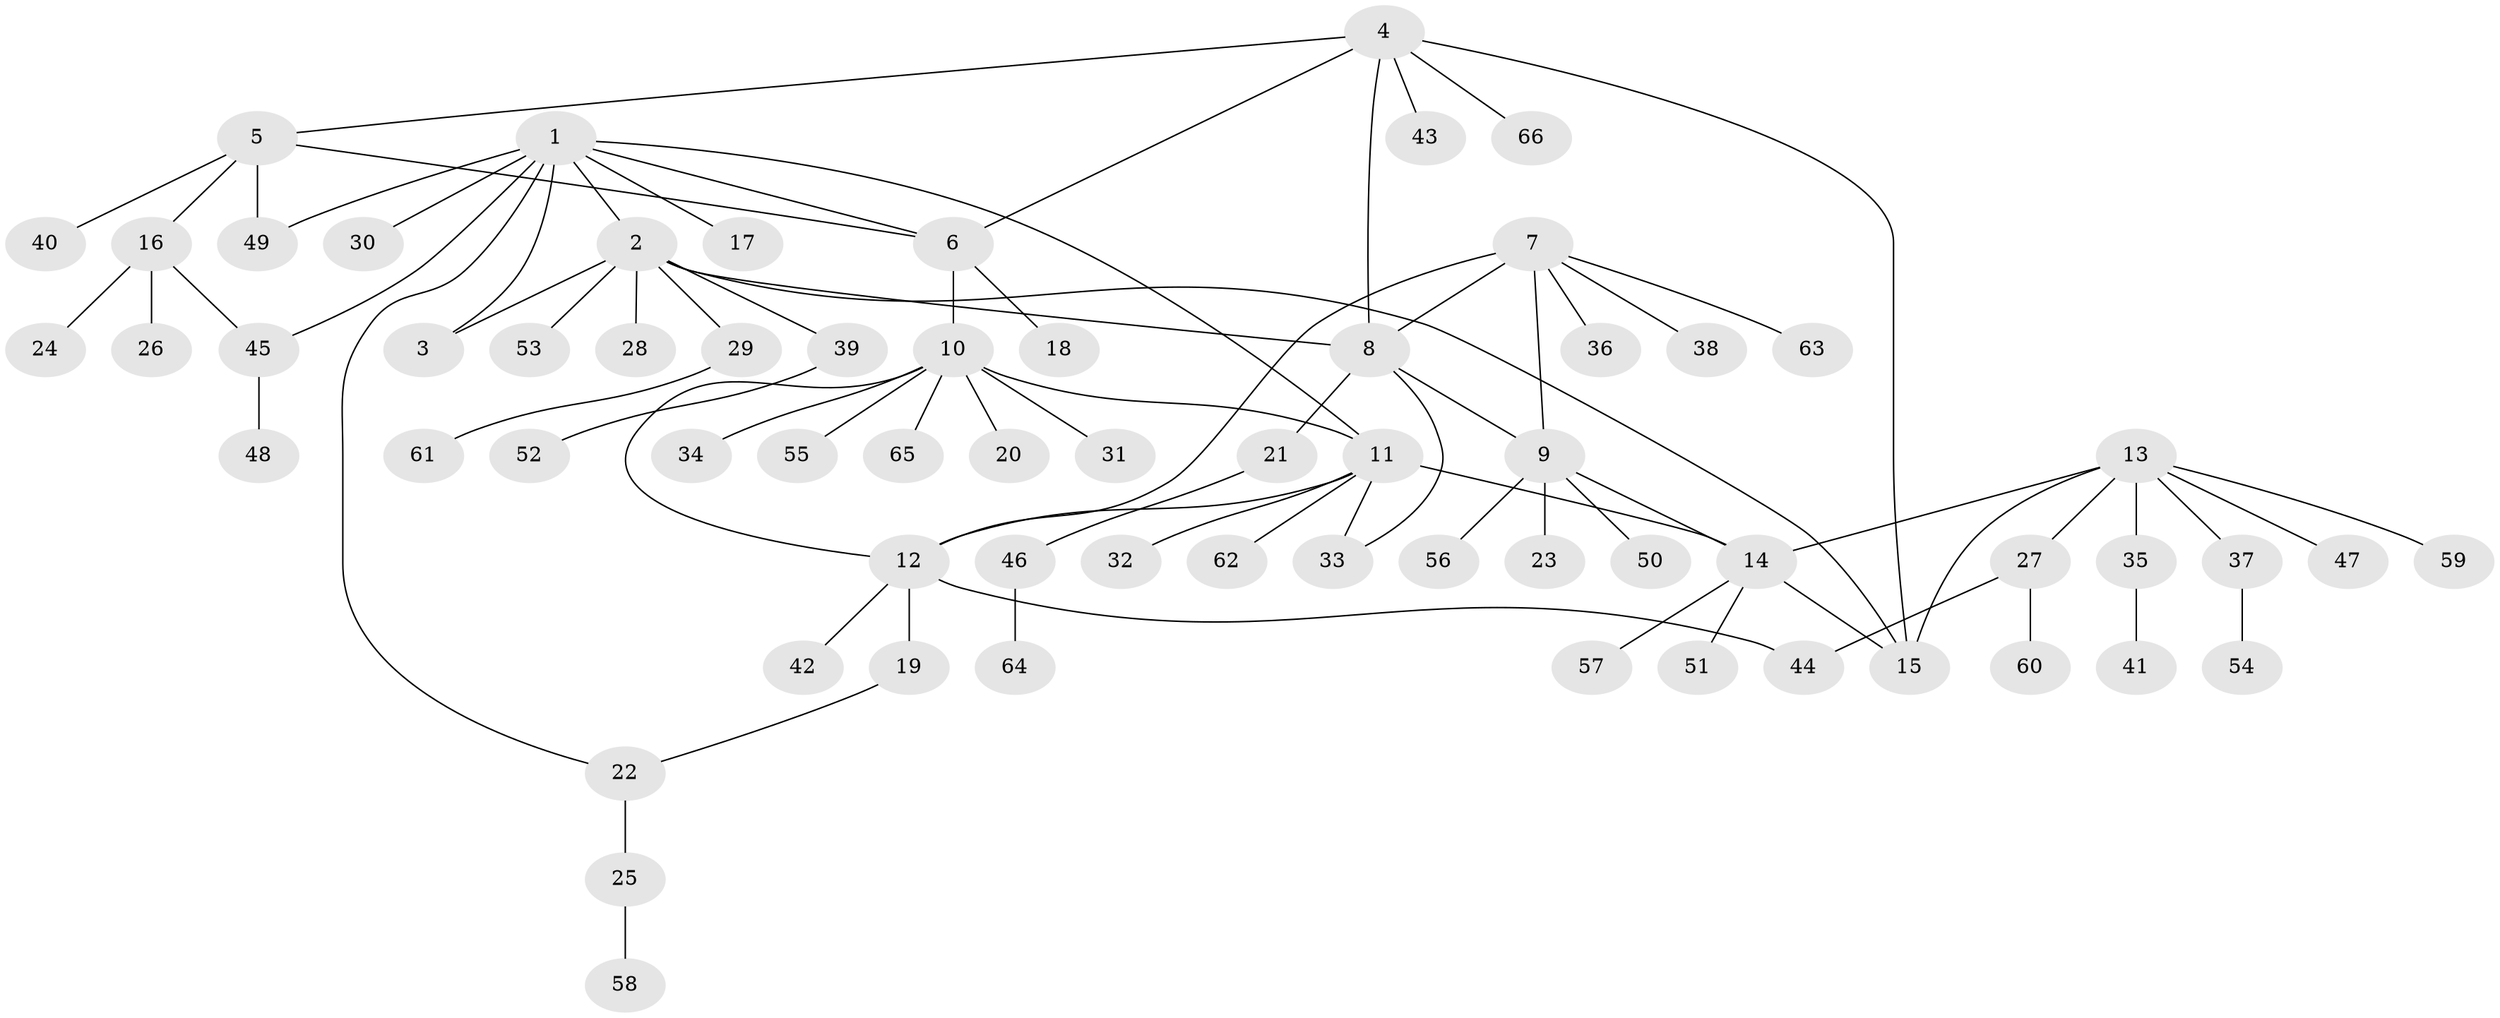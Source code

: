 // coarse degree distribution, {5: 0.15, 2: 0.1, 3: 0.15, 6: 0.05, 1: 0.35, 4: 0.15, 7: 0.05}
// Generated by graph-tools (version 1.1) at 2025/37/03/04/25 23:37:42]
// undirected, 66 vertices, 81 edges
graph export_dot {
  node [color=gray90,style=filled];
  1;
  2;
  3;
  4;
  5;
  6;
  7;
  8;
  9;
  10;
  11;
  12;
  13;
  14;
  15;
  16;
  17;
  18;
  19;
  20;
  21;
  22;
  23;
  24;
  25;
  26;
  27;
  28;
  29;
  30;
  31;
  32;
  33;
  34;
  35;
  36;
  37;
  38;
  39;
  40;
  41;
  42;
  43;
  44;
  45;
  46;
  47;
  48;
  49;
  50;
  51;
  52;
  53;
  54;
  55;
  56;
  57;
  58;
  59;
  60;
  61;
  62;
  63;
  64;
  65;
  66;
  1 -- 2;
  1 -- 3;
  1 -- 6;
  1 -- 11;
  1 -- 17;
  1 -- 22;
  1 -- 30;
  1 -- 45;
  1 -- 49;
  2 -- 3;
  2 -- 8;
  2 -- 15;
  2 -- 28;
  2 -- 29;
  2 -- 39;
  2 -- 53;
  4 -- 5;
  4 -- 6;
  4 -- 8;
  4 -- 15;
  4 -- 43;
  4 -- 66;
  5 -- 6;
  5 -- 16;
  5 -- 40;
  5 -- 49;
  6 -- 10;
  6 -- 18;
  7 -- 8;
  7 -- 9;
  7 -- 12;
  7 -- 36;
  7 -- 38;
  7 -- 63;
  8 -- 9;
  8 -- 21;
  8 -- 33;
  9 -- 14;
  9 -- 23;
  9 -- 50;
  9 -- 56;
  10 -- 11;
  10 -- 12;
  10 -- 20;
  10 -- 31;
  10 -- 34;
  10 -- 55;
  10 -- 65;
  11 -- 12;
  11 -- 14;
  11 -- 32;
  11 -- 33;
  11 -- 62;
  12 -- 19;
  12 -- 42;
  12 -- 44;
  13 -- 14;
  13 -- 15;
  13 -- 27;
  13 -- 35;
  13 -- 37;
  13 -- 47;
  13 -- 59;
  14 -- 15;
  14 -- 51;
  14 -- 57;
  16 -- 24;
  16 -- 26;
  16 -- 45;
  19 -- 22;
  21 -- 46;
  22 -- 25;
  25 -- 58;
  27 -- 44;
  27 -- 60;
  29 -- 61;
  35 -- 41;
  37 -- 54;
  39 -- 52;
  45 -- 48;
  46 -- 64;
}
